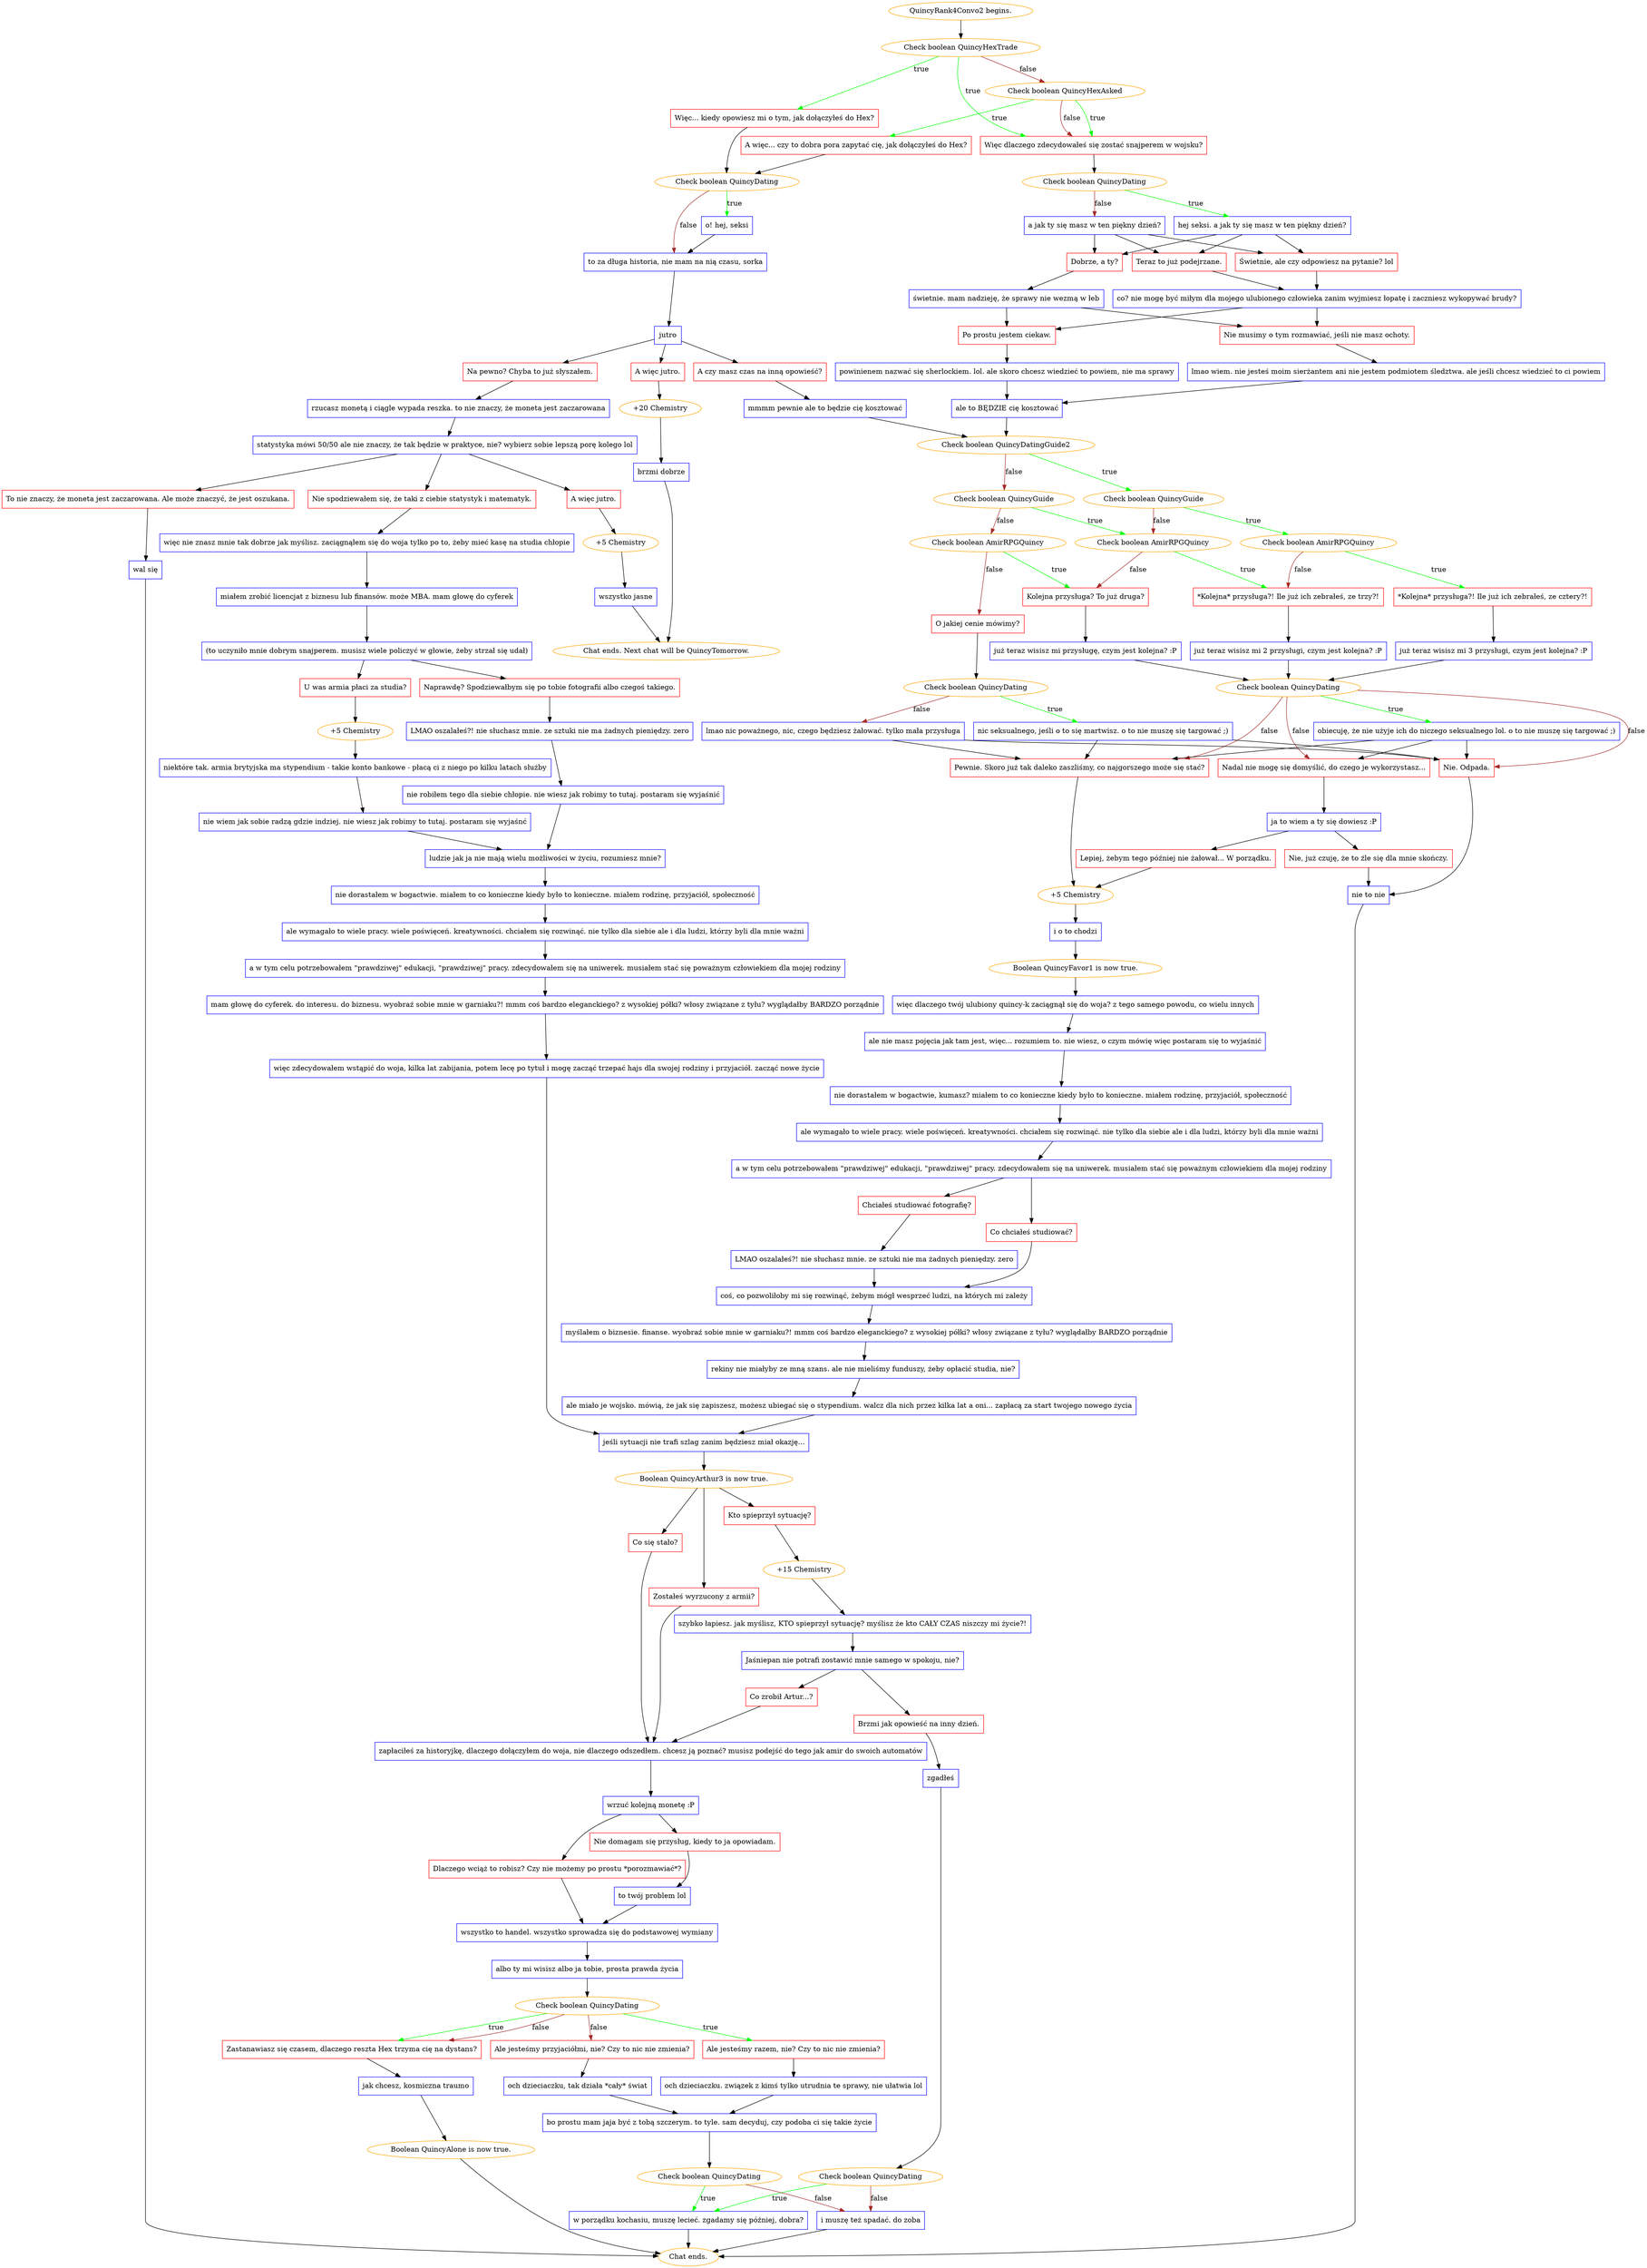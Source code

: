 digraph {
	"QuincyRank4Convo2 begins." [color=orange];
		"QuincyRank4Convo2 begins." -> j2253162781;
	j2253162781 [label="Check boolean QuincyHexTrade",color=orange];
		j2253162781 -> j3114783998 [label=true,color=green];
		j2253162781 -> j3466601595 [label=true,color=green];
		j2253162781 -> j3813648319 [label=false,color=brown];
	j3114783998 [label="Więc dlaczego zdecydowałeś się zostać snajperem w wojsku?",shape=box,color=red];
		j3114783998 -> j975604575;
	j3466601595 [label="Więc... kiedy opowiesz mi o tym, jak dołączyłeś do Hex?",shape=box,color=red];
		j3466601595 -> j1313632766;
	j3813648319 [label="Check boolean QuincyHexAsked",color=orange];
		j3813648319 -> j502640344 [label=true,color=green];
		j3813648319 -> j3114783998 [label=true,color=green];
		j3813648319 -> j3114783998 [label=false,color=brown];
	j975604575 [label="Check boolean QuincyDating",color=orange];
		j975604575 -> j2333072708 [label=true,color=green];
		j975604575 -> j421466320 [label=false,color=brown];
	j1313632766 [label="Check boolean QuincyDating",color=orange];
		j1313632766 -> j149119279 [label=true,color=green];
		j1313632766 -> j3310299051 [label=false,color=brown];
	j502640344 [label="A więc... czy to dobra pora zapytać cię, jak dołączyłeś do Hex?",shape=box,color=red];
		j502640344 -> j1313632766;
	j2333072708 [label="hej seksi. a jak ty się masz w ten piękny dzień?",shape=box,color=blue];
		j2333072708 -> j2998606973;
		j2333072708 -> j1028150110;
		j2333072708 -> j2379437369;
	j421466320 [label="a jak ty się masz w ten piękny dzień?",shape=box,color=blue];
		j421466320 -> j2998606973;
		j421466320 -> j1028150110;
		j421466320 -> j2379437369;
	j149119279 [label="o! hej, seksi",shape=box,color=blue];
		j149119279 -> j3310299051;
	j3310299051 [label="to za długa historia, nie mam na nią czasu, sorka",shape=box,color=blue];
		j3310299051 -> j3908857115;
	j2998606973 [label="Dobrze, a ty?",shape=box,color=red];
		j2998606973 -> j3223029212;
	j1028150110 [label="Teraz to już podejrzane.",shape=box,color=red];
		j1028150110 -> j917335359;
	j2379437369 [label="Świetnie, ale czy odpowiesz na pytanie? lol",shape=box,color=red];
		j2379437369 -> j917335359;
	j3908857115 [label="jutro",shape=box,color=blue];
		j3908857115 -> j1007613764;
		j3908857115 -> j3671723727;
		j3908857115 -> j2660188622;
	j3223029212 [label="świetnie. mam nadzieję, że sprawy nie wezmą w łeb",shape=box,color=blue];
		j3223029212 -> j1006134951;
		j3223029212 -> j2331329594;
	j917335359 [label="co? nie mogę być miłym dla mojego ulubionego człowieka zanim wyjmiesz łopatę i zaczniesz wykopywać brudy?",shape=box,color=blue];
		j917335359 -> j1006134951;
		j917335359 -> j2331329594;
	j1007613764 [label="A czy masz czas na inną opowieść?",shape=box,color=red];
		j1007613764 -> j3595718688;
	j3671723727 [label="Na pewno? Chyba to już słyszałem.",shape=box,color=red];
		j3671723727 -> j3308708072;
	j2660188622 [label="A więc jutro.",shape=box,color=red];
		j2660188622 -> j502673400;
	j1006134951 [label="Po prostu jestem ciekaw.",shape=box,color=red];
		j1006134951 -> j1714012284;
	j2331329594 [label="Nie musimy o tym rozmawiać, jeśli nie masz ochoty.",shape=box,color=red];
		j2331329594 -> j963713722;
	j3595718688 [label="mmmm pewnie ale to będzie cię kosztować",shape=box,color=blue];
		j3595718688 -> j3024806683;
	j3308708072 [label="rzucasz monetą i ciągle wypada reszka. to nie znaczy, że moneta jest zaczarowana",shape=box,color=blue];
		j3308708072 -> j2423408809;
	j502673400 [label="+20 Chemistry",color=orange];
		j502673400 -> j1962116713;
	j1714012284 [label="powinienem nazwać się sherlockiem. lol. ale skoro chcesz wiedzieć to powiem, nie ma sprawy",shape=box,color=blue];
		j1714012284 -> j593990935;
	j963713722 [label="lmao wiem. nie jesteś moim sierżantem ani nie jestem podmiotem śledztwa. ale jeśli chcesz wiedzieć to ci powiem",shape=box,color=blue];
		j963713722 -> j593990935;
	j3024806683 [label="Check boolean QuincyDatingGuide2",color=orange];
		j3024806683 -> j669743190 [label=true,color=green];
		j3024806683 -> j43061601 [label=false,color=brown];
	j2423408809 [label="statystyka mówi 50/50 ale nie znaczy, że tak będzie w praktyce, nie? wybierz sobie lepszą porę kolego lol",shape=box,color=blue];
		j2423408809 -> j3404645474;
		j2423408809 -> j871527552;
		j2423408809 -> j1451475689;
	j1962116713 [label="brzmi dobrze",shape=box,color=blue];
		j1962116713 -> "Chat ends. Next chat will be QuincyTomorrow.";
	j593990935 [label="ale to BĘDZIE cię kosztować",shape=box,color=blue];
		j593990935 -> j3024806683;
	j669743190 [label="Check boolean QuincyGuide",color=orange];
		j669743190 -> j2725101485 [label=true,color=green];
		j669743190 -> j2826705318 [label=false,color=brown];
	j43061601 [label="Check boolean QuincyGuide",color=orange];
		j43061601 -> j2826705318 [label=true,color=green];
		j43061601 -> j2323465099 [label=false,color=brown];
	j3404645474 [label="Nie spodziewałem się, że taki z ciebie statystyk i matematyk.",shape=box,color=red];
		j3404645474 -> j1376056988;
	j871527552 [label="To nie znaczy, że moneta jest zaczarowana. Ale może znaczyć, że jest oszukana.",shape=box,color=red];
		j871527552 -> j585752293;
	j1451475689 [label="A więc jutro.",shape=box,color=red];
		j1451475689 -> j3042135758;
	"Chat ends. Next chat will be QuincyTomorrow." [color=orange];
	j2725101485 [label="Check boolean AmirRPGQuincy",color=orange];
		j2725101485 -> j1105925246 [label=true,color=green];
		j2725101485 -> j2790238388 [label=false,color=brown];
	j2826705318 [label="Check boolean AmirRPGQuincy",color=orange];
		j2826705318 -> j2790238388 [label=true,color=green];
		j2826705318 -> j2265124090 [label=false,color=brown];
	j2323465099 [label="Check boolean AmirRPGQuincy",color=orange];
		j2323465099 -> j2265124090 [label=true,color=green];
		j2323465099 -> j3315018300 [label=false,color=brown];
	j1376056988 [label="więc nie znasz mnie tak dobrze jak myślisz. zaciągnąłem się do woja tylko po to, żeby mieć kasę na studia chłopie",shape=box,color=blue];
		j1376056988 -> j1222252656;
	j585752293 [label="wal się",shape=box,color=blue];
		j585752293 -> "Chat ends.";
	j3042135758 [label="+5 Chemistry",color=orange];
		j3042135758 -> j1061000173;
	j1105925246 [label="*Kolejna* przysługa?! Ile już ich zebrałeś, ze cztery?!",shape=box,color=red];
		j1105925246 -> j2167645190;
	j2790238388 [label="*Kolejna* przysługa?! Ile już ich zebrałeś, ze trzy?!",shape=box,color=red];
		j2790238388 -> j3220313328;
	j2265124090 [label="Kolejna przysługa? To już druga?",shape=box,color=red];
		j2265124090 -> j2677298016;
	j3315018300 [label="O jakiej cenie mówimy?",shape=box,color=red];
		j3315018300 -> j1693636721;
	j1222252656 [label="miałem zrobić licencjat z biznesu lub finansów. może MBA. mam głowę do cyferek",shape=box,color=blue];
		j1222252656 -> j3332984051;
	"Chat ends." [color=orange];
	j1061000173 [label="wszystko jasne",shape=box,color=blue];
		j1061000173 -> "Chat ends. Next chat will be QuincyTomorrow.";
	j2167645190 [label="już teraz wisisz mi 3 przysługi, czym jest kolejna? :P",shape=box,color=blue];
		j2167645190 -> j3185193467;
	j3220313328 [label="już teraz wisisz mi 2 przysługi, czym jest kolejna? :P",shape=box,color=blue];
		j3220313328 -> j3185193467;
	j2677298016 [label="już teraz wisisz mi przysługę, czym jest kolejna? :P",shape=box,color=blue];
		j2677298016 -> j3185193467;
	j1693636721 [label="Check boolean QuincyDating",color=orange];
		j1693636721 -> j768187854 [label=true,color=green];
		j1693636721 -> j879172114 [label=false,color=brown];
	j3332984051 [label="(to uczyniło mnie dobrym snajperem. musisz wiele policzyć w głowie, żeby strzał się udał)",shape=box,color=blue];
		j3332984051 -> j2659775508;
		j3332984051 -> j1434050648;
	j3185193467 [label="Check boolean QuincyDating",color=orange];
		j3185193467 -> j3374902626 [label=true,color=green];
		j3185193467 -> j2122204664 [label=false,color=brown];
		j3185193467 -> j2948299450 [label=false,color=brown];
		j3185193467 -> j3849516637 [label=false,color=brown];
	j768187854 [label="nic seksualnego, jeśli o to się martwisz. o to nie muszę się targować ;)",shape=box,color=blue];
		j768187854 -> j3849516637;
		j768187854 -> j2948299450;
	j879172114 [label="lmao nic poważnego, nic, czego będziesz żałować. tylko mała przysługa",shape=box,color=blue];
		j879172114 -> j3849516637;
		j879172114 -> j2948299450;
	j2659775508 [label="Naprawdę? Spodziewałbym się po tobie fotografii albo czegoś takiego.",shape=box,color=red];
		j2659775508 -> j1244931293;
	j1434050648 [label="U was armia płaci za studia?",shape=box,color=red];
		j1434050648 -> j2401573695;
	j3374902626 [label="obiecuję, że nie użyje ich do niczego seksualnego lol. o to nie muszę się targować ;)",shape=box,color=blue];
		j3374902626 -> j2122204664;
		j3374902626 -> j2948299450;
		j3374902626 -> j3849516637;
	j2122204664 [label="Nadal nie mogę się domyślić, do czego je wykorzystasz...",shape=box,color=red];
		j2122204664 -> j78042301;
	j2948299450 [label="Nie. Odpada.",shape=box,color=red];
		j2948299450 -> j569064413;
	j3849516637 [label="Pewnie. Skoro już tak daleko zaszliśmy, co najgorszego może się stać?",shape=box,color=red];
		j3849516637 -> j2970681662;
	j1244931293 [label="LMAO oszalałeś?! nie słuchasz mnie. ze sztuki nie ma żadnych pieniędzy. zero",shape=box,color=blue];
		j1244931293 -> j761156244;
	j2401573695 [label="+5 Chemistry",color=orange];
		j2401573695 -> j1004691526;
	j78042301 [label="ja to wiem a ty się dowiesz :P",shape=box,color=blue];
		j78042301 -> j333042374;
		j78042301 -> j2233816812;
	j569064413 [label="nie to nie",shape=box,color=blue];
		j569064413 -> "Chat ends.";
	j2970681662 [label="+5 Chemistry",color=orange];
		j2970681662 -> j4172473965;
	j761156244 [label="nie robiłem tego dla siebie chłopie. nie wiesz jak robimy to tutaj. postaram się wyjaśnić",shape=box,color=blue];
		j761156244 -> j924167476;
	j1004691526 [label="niektóre tak. armia brytyjska ma stypendium - takie konto bankowe - płacą ci z niego po kilku latach służby",shape=box,color=blue];
		j1004691526 -> j1691612929;
	j333042374 [label="Lepiej, żebym tego później nie żałował... W porządku.",shape=box,color=red];
		j333042374 -> j2970681662;
	j2233816812 [label="Nie, już czuję, że to źle się dla mnie skończy.",shape=box,color=red];
		j2233816812 -> j569064413;
	j4172473965 [label="i o to chodzi",shape=box,color=blue];
		j4172473965 -> j3756875296;
	j924167476 [label="ludzie jak ja nie mają wielu możliwości w życiu, rozumiesz mnie?",shape=box,color=blue];
		j924167476 -> j1424481364;
	j1691612929 [label="nie wiem jak sobie radzą gdzie indziej. nie wiesz jak robimy to tutaj. postaram się wyjaśnć",shape=box,color=blue];
		j1691612929 -> j924167476;
	j3756875296 [label="Boolean QuincyFavor1 is now true.",color=orange];
		j3756875296 -> j3616462420;
	j1424481364 [label="nie dorastałem w bogactwie. miałem to co konieczne kiedy było to konieczne. miałem rodzinę, przyjaciół, społeczność",shape=box,color=blue];
		j1424481364 -> j731120085;
	j3616462420 [label="więc dlaczego twój ulubiony quincy-k zaciągnął się do woja? z tego samego powodu, co wielu innych",shape=box,color=blue];
		j3616462420 -> j4080170360;
	j731120085 [label="ale wymagało to wiele pracy. wiele poświęceń. kreatywności. chciałem się rozwinąć. nie tylko dla siebie ale i dla ludzi, którzy byli dla mnie ważni",shape=box,color=blue];
		j731120085 -> j698587786;
	j4080170360 [label="ale nie masz pojęcia jak tam jest, więc... rozumiem to. nie wiesz, o czym mówię więc postaram się to wyjaśnić",shape=box,color=blue];
		j4080170360 -> j778837936;
	j698587786 [label="a w tym celu potrzebowałem \"prawdziwej\" edukacji, \"prawdziwej\" pracy. zdecydowałem się na uniwerek. musiałem stać się poważnym człowiekiem dla mojej rodziny",shape=box,color=blue];
		j698587786 -> j3750639560;
	j778837936 [label="nie dorastałem w bogactwie, kumasz? miałem to co konieczne kiedy było to konieczne. miałem rodzinę, przyjaciół, społeczność",shape=box,color=blue];
		j778837936 -> j3787251759;
	j3750639560 [label="mam głowę do cyferek. do interesu. do biznesu. wyobraź sobie mnie w garniaku?! mmm coś bardzo eleganckiego? z wysokiej półki? włosy związane z tyłu? wyglądałby BARDZO porządnie",shape=box,color=blue];
		j3750639560 -> j802507745;
	j3787251759 [label="ale wymagało to wiele pracy. wiele poświęceń. kreatywności. chciałem się rozwinąć. nie tylko dla siebie ale i dla ludzi, którzy byli dla mnie ważni",shape=box,color=blue];
		j3787251759 -> j1391780675;
	j802507745 [label="więc zdecydowałem wstąpić do woja, kilka lat zabijania, potem lecę po tytuł i mogę zacząć trzepać hajs dla swojej rodziny i przyjaciół. zacząć nowe życie",shape=box,color=blue];
		j802507745 -> j440875586;
	j1391780675 [label="a w tym celu potrzebowałem \"prawdziwej\" edukacji, \"prawdziwej\" pracy. zdecydowałem się na uniwerek. musiałem stać się poważnym człowiekiem dla mojej rodziny",shape=box,color=blue];
		j1391780675 -> j1247161182;
		j1391780675 -> j1143853738;
	j440875586 [label="jeśli sytuacji nie trafi szlag zanim będziesz miał okazję...",shape=box,color=blue];
		j440875586 -> j2003456676;
	j1247161182 [label="Chciałeś studiować fotografię?",shape=box,color=red];
		j1247161182 -> j3289956590;
	j1143853738 [label="Co chciałeś studiować?",shape=box,color=red];
		j1143853738 -> j3355728908;
	j2003456676 [label="Boolean QuincyArthur3 is now true.",color=orange];
		j2003456676 -> j2460038745;
		j2003456676 -> j1455586278;
		j2003456676 -> j2293262553;
	j3289956590 [label="LMAO oszalałeś?! nie słuchasz mnie. ze sztuki nie ma żadnych pieniędzy. zero",shape=box,color=blue];
		j3289956590 -> j3355728908;
	j3355728908 [label="coś, co pozwoliłoby mi się rozwinąć, żebym mógł wesprzeć ludzi, na których mi zależy",shape=box,color=blue];
		j3355728908 -> j2542306744;
	j2460038745 [label="Co się stało?",shape=box,color=red];
		j2460038745 -> j3314925973;
	j1455586278 [label="Kto spieprzył sytuację?",shape=box,color=red];
		j1455586278 -> j1079320600;
	j2293262553 [label="Zostałeś wyrzucony z armii?",shape=box,color=red];
		j2293262553 -> j3314925973;
	j2542306744 [label="myślałem o biznesie. finanse. wyobraź sobie mnie w garniaku?! mmm coś bardzo eleganckiego? z wysokiej półki? włosy związane z tyłu? wyglądałby BARDZO porządnie",shape=box,color=blue];
		j2542306744 -> j1956590476;
	j3314925973 [label="zapłaciłeś za historyjkę, dlaczego dołączyłem do woja, nie dlaczego odszedłem. chcesz ją poznać? musisz podejść do tego jak amir do swoich automatów",shape=box,color=blue];
		j3314925973 -> j1398219975;
	j1079320600 [label="+15 Chemistry",color=orange];
		j1079320600 -> j3497149281;
	j1956590476 [label="rekiny nie miałyby ze mną szans. ale nie mieliśmy funduszy, żeby opłacić studia, nie?",shape=box,color=blue];
		j1956590476 -> j2978704414;
	j1398219975 [label="wrzuć kolejną monetę :P",shape=box,color=blue];
		j1398219975 -> j231708752;
		j1398219975 -> j2345098830;
	j3497149281 [label="szybko łapiesz. jak myślisz, KTO spieprzył sytuację? myślisz że kto CAŁY CZAS niszczy mi życie?!",shape=box,color=blue];
		j3497149281 -> j2015647195;
	j2978704414 [label="ale miało je wojsko. mówią, że jak się zapiszesz, możesz ubiegać się o stypendium. walcz dla nich przez kilka lat a oni... zapłacą za start twojego nowego życia",shape=box,color=blue];
		j2978704414 -> j440875586;
	j231708752 [label="Dlaczego wciąż to robisz? Czy nie możemy po prostu *porozmawiać*?",shape=box,color=red];
		j231708752 -> j2715583946;
	j2345098830 [label="Nie domagam się przysług, kiedy to ja opowiadam.",shape=box,color=red];
		j2345098830 -> j3803327960;
	j2015647195 [label="Jaśniepan nie potrafi zostawić mnie samego w spokoju, nie?",shape=box,color=blue];
		j2015647195 -> j588126427;
		j2015647195 -> j1614180684;
	j2715583946 [label="wszystko to handel. wszystko sprowadza się do podstawowej wymiany",shape=box,color=blue];
		j2715583946 -> j4279542762;
	j3803327960 [label="to twój problem lol",shape=box,color=blue];
		j3803327960 -> j2715583946;
	j588126427 [label="Co zrobił Artur...?",shape=box,color=red];
		j588126427 -> j3314925973;
	j1614180684 [label="Brzmi jak opowieść na inny dzień.",shape=box,color=red];
		j1614180684 -> j15914033;
	j4279542762 [label="albo ty mi wisisz albo ja tobie, prosta prawda życia",shape=box,color=blue];
		j4279542762 -> j2519863613;
	j15914033 [label="zgadłeś",shape=box,color=blue];
		j15914033 -> j2650928113;
	j2519863613 [label="Check boolean QuincyDating",color=orange];
		j2519863613 -> j1481988515 [label=true,color=green];
		j2519863613 -> j3945194888 [label=true,color=green];
		j2519863613 -> j863116180 [label=false,color=brown];
		j2519863613 -> j3945194888 [label=false,color=brown];
	j2650928113 [label="Check boolean QuincyDating",color=orange];
		j2650928113 -> j1255260508 [label=true,color=green];
		j2650928113 -> j2692959327 [label=false,color=brown];
	j1481988515 [label="Ale jesteśmy razem, nie? Czy to nic nie zmienia?",shape=box,color=red];
		j1481988515 -> j3035595080;
	j3945194888 [label="Zastanawiasz się czasem, dlaczego reszta Hex trzyma cię na dystans?",shape=box,color=red];
		j3945194888 -> j4252166017;
	j863116180 [label="Ale jesteśmy przyjaciółmi, nie? Czy to nic nie zmienia?",shape=box,color=red];
		j863116180 -> j752210869;
	j1255260508 [label="w porządku kochasiu, muszę lecieć. zgadamy się później, dobra?",shape=box,color=blue];
		j1255260508 -> "Chat ends.";
	j2692959327 [label="i muszę też spadać. do zoba",shape=box,color=blue];
		j2692959327 -> "Chat ends.";
	j3035595080 [label="och dzieciaczku. związek z kimś tylko utrudnia te sprawy, nie ułatwia lol",shape=box,color=blue];
		j3035595080 -> j3656729969;
	j4252166017 [label="jak chcesz, kosmiczna traumo",shape=box,color=blue];
		j4252166017 -> j2991450888;
	j752210869 [label="och dzieciaczku, tak działa *cały* świat",shape=box,color=blue];
		j752210869 -> j3656729969;
	j3656729969 [label="bo prostu mam jaja być z tobą szczerym. to tyle. sam decyduj, czy podoba ci się takie życie",shape=box,color=blue];
		j3656729969 -> j327474352;
	j2991450888 [label="Boolean QuincyAlone is now true.",color=orange];
		j2991450888 -> "Chat ends.";
	j327474352 [label="Check boolean QuincyDating",color=orange];
		j327474352 -> j1255260508 [label=true,color=green];
		j327474352 -> j2692959327 [label=false,color=brown];
}